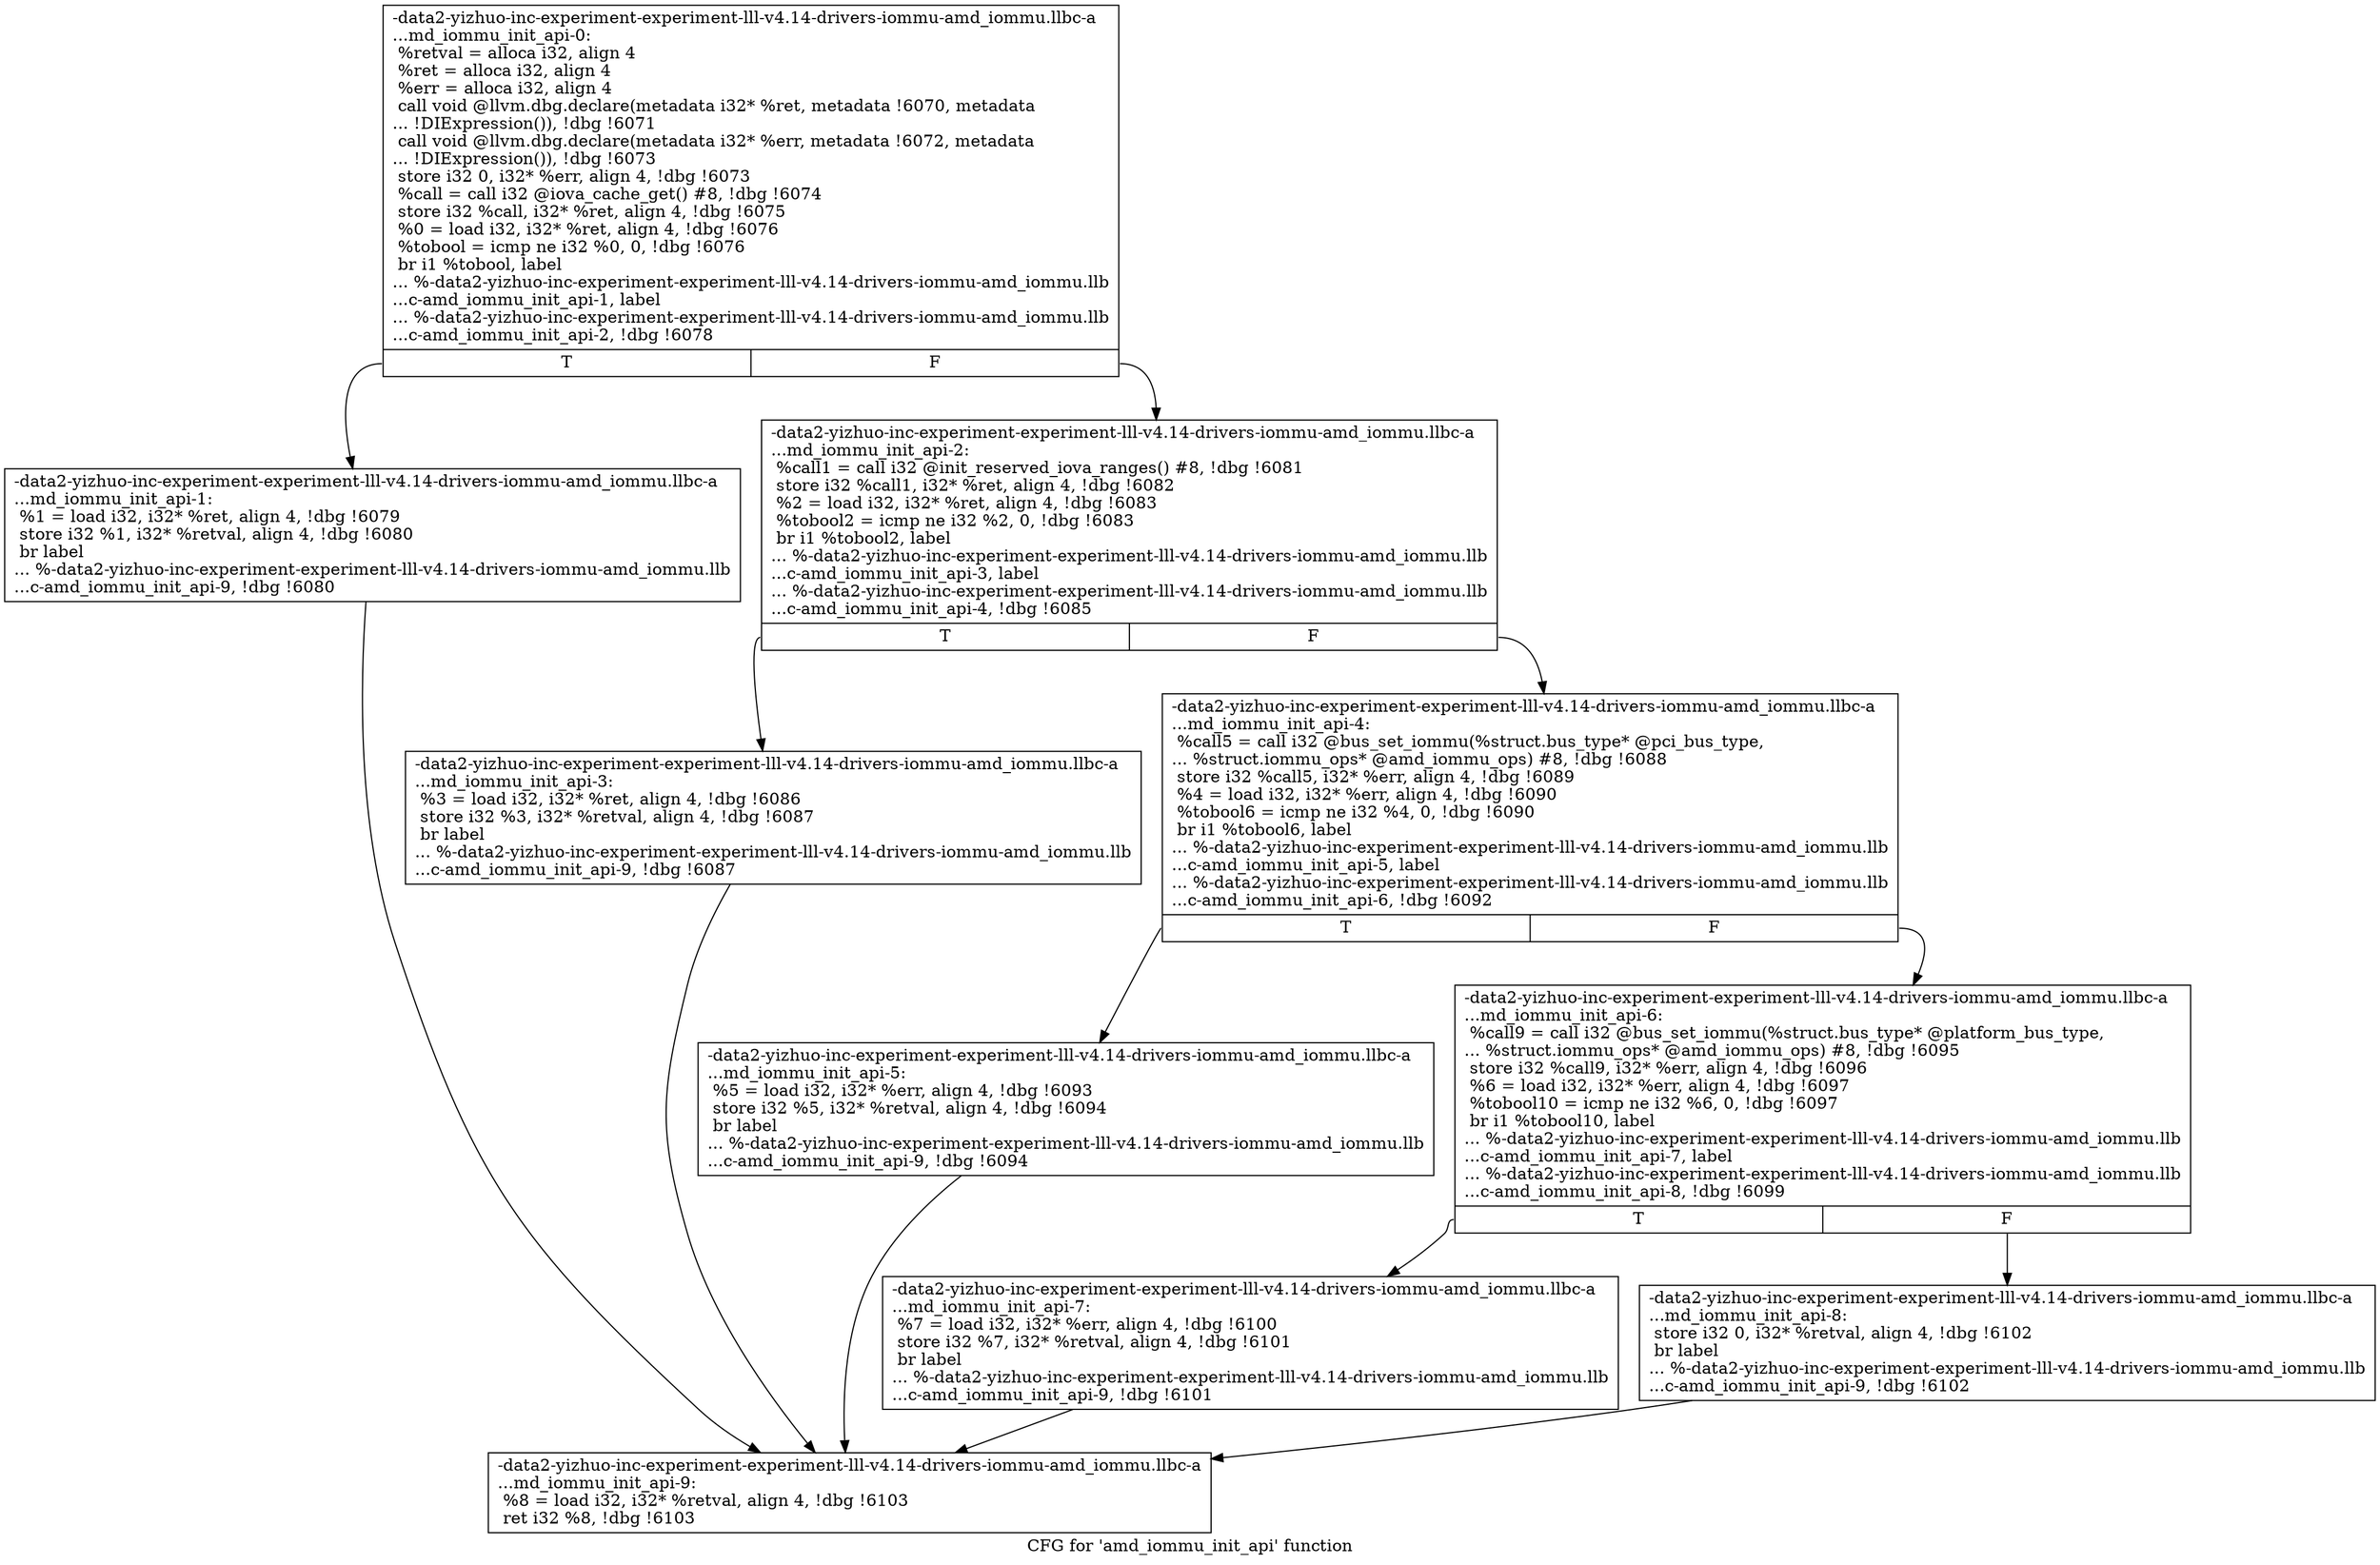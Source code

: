 digraph "CFG for 'amd_iommu_init_api' function" {
	label="CFG for 'amd_iommu_init_api' function";

	Node0x561b946524d0 [shape=record,label="{-data2-yizhuo-inc-experiment-experiment-lll-v4.14-drivers-iommu-amd_iommu.llbc-a\l...md_iommu_init_api-0:\l  %retval = alloca i32, align 4\l  %ret = alloca i32, align 4\l  %err = alloca i32, align 4\l  call void @llvm.dbg.declare(metadata i32* %ret, metadata !6070, metadata\l... !DIExpression()), !dbg !6071\l  call void @llvm.dbg.declare(metadata i32* %err, metadata !6072, metadata\l... !DIExpression()), !dbg !6073\l  store i32 0, i32* %err, align 4, !dbg !6073\l  %call = call i32 @iova_cache_get() #8, !dbg !6074\l  store i32 %call, i32* %ret, align 4, !dbg !6075\l  %0 = load i32, i32* %ret, align 4, !dbg !6076\l  %tobool = icmp ne i32 %0, 0, !dbg !6076\l  br i1 %tobool, label\l... %-data2-yizhuo-inc-experiment-experiment-lll-v4.14-drivers-iommu-amd_iommu.llb\l...c-amd_iommu_init_api-1, label\l... %-data2-yizhuo-inc-experiment-experiment-lll-v4.14-drivers-iommu-amd_iommu.llb\l...c-amd_iommu_init_api-2, !dbg !6078\l|{<s0>T|<s1>F}}"];
	Node0x561b946524d0:s0 -> Node0x561b94654010;
	Node0x561b946524d0:s1 -> Node0x561b94654060;
	Node0x561b94654010 [shape=record,label="{-data2-yizhuo-inc-experiment-experiment-lll-v4.14-drivers-iommu-amd_iommu.llbc-a\l...md_iommu_init_api-1: \l  %1 = load i32, i32* %ret, align 4, !dbg !6079\l  store i32 %1, i32* %retval, align 4, !dbg !6080\l  br label\l... %-data2-yizhuo-inc-experiment-experiment-lll-v4.14-drivers-iommu-amd_iommu.llb\l...c-amd_iommu_init_api-9, !dbg !6080\l}"];
	Node0x561b94654010 -> Node0x561b94654290;
	Node0x561b94654060 [shape=record,label="{-data2-yizhuo-inc-experiment-experiment-lll-v4.14-drivers-iommu-amd_iommu.llbc-a\l...md_iommu_init_api-2: \l  %call1 = call i32 @init_reserved_iova_ranges() #8, !dbg !6081\l  store i32 %call1, i32* %ret, align 4, !dbg !6082\l  %2 = load i32, i32* %ret, align 4, !dbg !6083\l  %tobool2 = icmp ne i32 %2, 0, !dbg !6083\l  br i1 %tobool2, label\l... %-data2-yizhuo-inc-experiment-experiment-lll-v4.14-drivers-iommu-amd_iommu.llb\l...c-amd_iommu_init_api-3, label\l... %-data2-yizhuo-inc-experiment-experiment-lll-v4.14-drivers-iommu-amd_iommu.llb\l...c-amd_iommu_init_api-4, !dbg !6085\l|{<s0>T|<s1>F}}"];
	Node0x561b94654060:s0 -> Node0x561b946540b0;
	Node0x561b94654060:s1 -> Node0x561b94654100;
	Node0x561b946540b0 [shape=record,label="{-data2-yizhuo-inc-experiment-experiment-lll-v4.14-drivers-iommu-amd_iommu.llbc-a\l...md_iommu_init_api-3: \l  %3 = load i32, i32* %ret, align 4, !dbg !6086\l  store i32 %3, i32* %retval, align 4, !dbg !6087\l  br label\l... %-data2-yizhuo-inc-experiment-experiment-lll-v4.14-drivers-iommu-amd_iommu.llb\l...c-amd_iommu_init_api-9, !dbg !6087\l}"];
	Node0x561b946540b0 -> Node0x561b94654290;
	Node0x561b94654100 [shape=record,label="{-data2-yizhuo-inc-experiment-experiment-lll-v4.14-drivers-iommu-amd_iommu.llbc-a\l...md_iommu_init_api-4: \l  %call5 = call i32 @bus_set_iommu(%struct.bus_type* @pci_bus_type,\l... %struct.iommu_ops* @amd_iommu_ops) #8, !dbg !6088\l  store i32 %call5, i32* %err, align 4, !dbg !6089\l  %4 = load i32, i32* %err, align 4, !dbg !6090\l  %tobool6 = icmp ne i32 %4, 0, !dbg !6090\l  br i1 %tobool6, label\l... %-data2-yizhuo-inc-experiment-experiment-lll-v4.14-drivers-iommu-amd_iommu.llb\l...c-amd_iommu_init_api-5, label\l... %-data2-yizhuo-inc-experiment-experiment-lll-v4.14-drivers-iommu-amd_iommu.llb\l...c-amd_iommu_init_api-6, !dbg !6092\l|{<s0>T|<s1>F}}"];
	Node0x561b94654100:s0 -> Node0x561b94654150;
	Node0x561b94654100:s1 -> Node0x561b946541a0;
	Node0x561b94654150 [shape=record,label="{-data2-yizhuo-inc-experiment-experiment-lll-v4.14-drivers-iommu-amd_iommu.llbc-a\l...md_iommu_init_api-5: \l  %5 = load i32, i32* %err, align 4, !dbg !6093\l  store i32 %5, i32* %retval, align 4, !dbg !6094\l  br label\l... %-data2-yizhuo-inc-experiment-experiment-lll-v4.14-drivers-iommu-amd_iommu.llb\l...c-amd_iommu_init_api-9, !dbg !6094\l}"];
	Node0x561b94654150 -> Node0x561b94654290;
	Node0x561b946541a0 [shape=record,label="{-data2-yizhuo-inc-experiment-experiment-lll-v4.14-drivers-iommu-amd_iommu.llbc-a\l...md_iommu_init_api-6: \l  %call9 = call i32 @bus_set_iommu(%struct.bus_type* @platform_bus_type,\l... %struct.iommu_ops* @amd_iommu_ops) #8, !dbg !6095\l  store i32 %call9, i32* %err, align 4, !dbg !6096\l  %6 = load i32, i32* %err, align 4, !dbg !6097\l  %tobool10 = icmp ne i32 %6, 0, !dbg !6097\l  br i1 %tobool10, label\l... %-data2-yizhuo-inc-experiment-experiment-lll-v4.14-drivers-iommu-amd_iommu.llb\l...c-amd_iommu_init_api-7, label\l... %-data2-yizhuo-inc-experiment-experiment-lll-v4.14-drivers-iommu-amd_iommu.llb\l...c-amd_iommu_init_api-8, !dbg !6099\l|{<s0>T|<s1>F}}"];
	Node0x561b946541a0:s0 -> Node0x561b946541f0;
	Node0x561b946541a0:s1 -> Node0x561b94654240;
	Node0x561b946541f0 [shape=record,label="{-data2-yizhuo-inc-experiment-experiment-lll-v4.14-drivers-iommu-amd_iommu.llbc-a\l...md_iommu_init_api-7: \l  %7 = load i32, i32* %err, align 4, !dbg !6100\l  store i32 %7, i32* %retval, align 4, !dbg !6101\l  br label\l... %-data2-yizhuo-inc-experiment-experiment-lll-v4.14-drivers-iommu-amd_iommu.llb\l...c-amd_iommu_init_api-9, !dbg !6101\l}"];
	Node0x561b946541f0 -> Node0x561b94654290;
	Node0x561b94654240 [shape=record,label="{-data2-yizhuo-inc-experiment-experiment-lll-v4.14-drivers-iommu-amd_iommu.llbc-a\l...md_iommu_init_api-8: \l  store i32 0, i32* %retval, align 4, !dbg !6102\l  br label\l... %-data2-yizhuo-inc-experiment-experiment-lll-v4.14-drivers-iommu-amd_iommu.llb\l...c-amd_iommu_init_api-9, !dbg !6102\l}"];
	Node0x561b94654240 -> Node0x561b94654290;
	Node0x561b94654290 [shape=record,label="{-data2-yizhuo-inc-experiment-experiment-lll-v4.14-drivers-iommu-amd_iommu.llbc-a\l...md_iommu_init_api-9: \l  %8 = load i32, i32* %retval, align 4, !dbg !6103\l  ret i32 %8, !dbg !6103\l}"];
}
